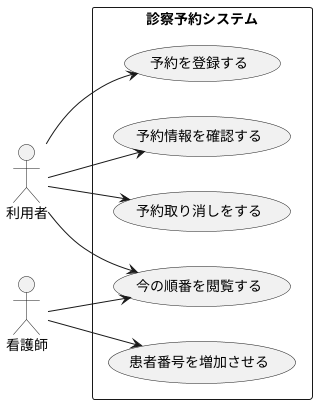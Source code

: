 @startuml
left to right direction
actor 利用者 as user
actor 看護師 as nurse

rectangle 診察予約システム{
    usecase 予約を登録する
    usecase 予約情報を確認する
    usecase 予約取り消しをする
    usecase 今の順番を閲覧する
    usecase 患者番号を増加させる
}
    user --> 予約を登録する
    user --> 予約情報を確認する
    user --> 予約取り消しをする
    user --> 今の順番を閲覧する
    nurse --> 患者番号を増加させる
    nurse --> 今の順番を閲覧する
@enduml